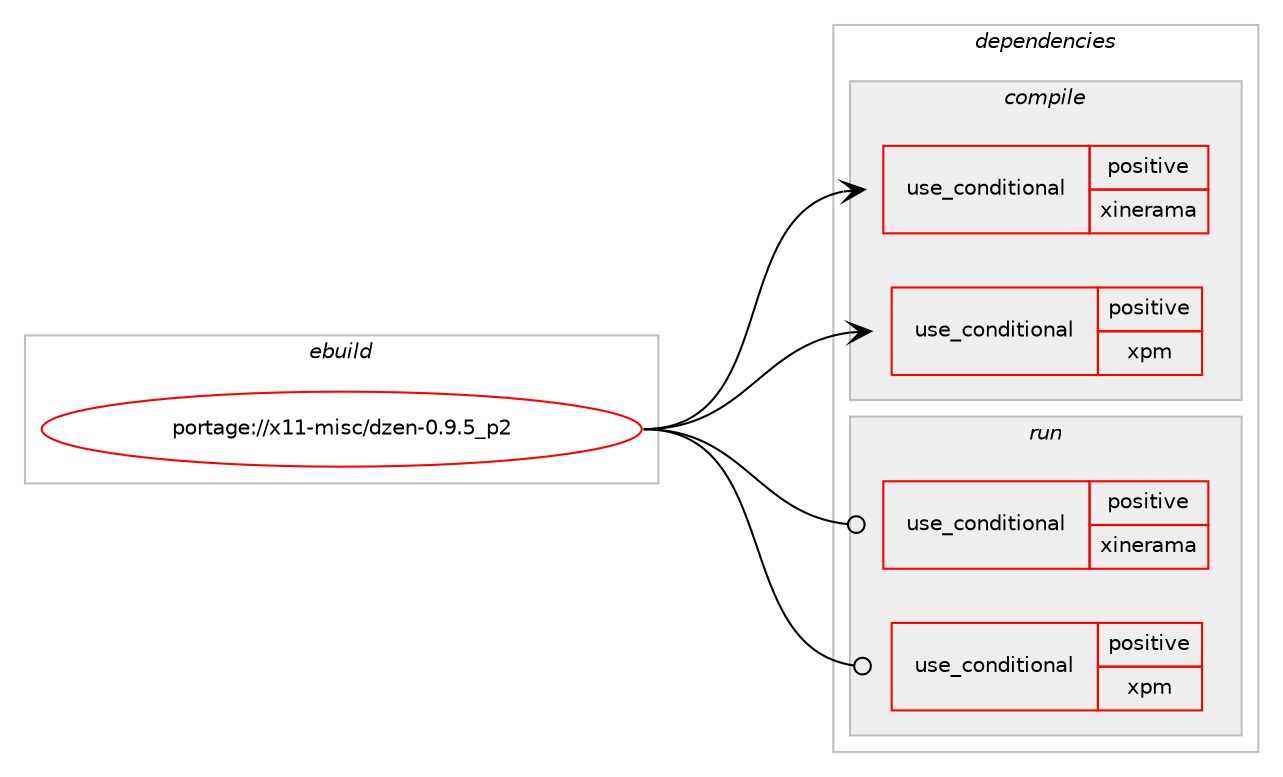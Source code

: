 digraph prolog {

# *************
# Graph options
# *************

newrank=true;
concentrate=true;
compound=true;
graph [rankdir=LR,fontname=Helvetica,fontsize=10,ranksep=1.5];#, ranksep=2.5, nodesep=0.2];
edge  [arrowhead=vee];
node  [fontname=Helvetica,fontsize=10];

# **********
# The ebuild
# **********

subgraph cluster_leftcol {
color=gray;
rank=same;
label=<<i>ebuild</i>>;
id [label="portage://x11-misc/dzen-0.9.5_p2", color=red, width=4, href="../x11-misc/dzen-0.9.5_p2.svg"];
}

# ****************
# The dependencies
# ****************

subgraph cluster_midcol {
color=gray;
label=<<i>dependencies</i>>;
subgraph cluster_compile {
fillcolor="#eeeeee";
style=filled;
label=<<i>compile</i>>;
subgraph cond119252 {
dependency229441 [label=<<TABLE BORDER="0" CELLBORDER="1" CELLSPACING="0" CELLPADDING="4"><TR><TD ROWSPAN="3" CELLPADDING="10">use_conditional</TD></TR><TR><TD>positive</TD></TR><TR><TD>xinerama</TD></TR></TABLE>>, shape=none, color=red];
# *** BEGIN UNKNOWN DEPENDENCY TYPE (TODO) ***
# dependency229441 -> package_dependency(portage://x11-misc/dzen-0.9.5_p2,install,no,x11-libs,libXinerama,none,[,,],[],[])
# *** END UNKNOWN DEPENDENCY TYPE (TODO) ***

}
id:e -> dependency229441:w [weight=20,style="solid",arrowhead="vee"];
subgraph cond119253 {
dependency229442 [label=<<TABLE BORDER="0" CELLBORDER="1" CELLSPACING="0" CELLPADDING="4"><TR><TD ROWSPAN="3" CELLPADDING="10">use_conditional</TD></TR><TR><TD>positive</TD></TR><TR><TD>xpm</TD></TR></TABLE>>, shape=none, color=red];
# *** BEGIN UNKNOWN DEPENDENCY TYPE (TODO) ***
# dependency229442 -> package_dependency(portage://x11-misc/dzen-0.9.5_p2,install,no,x11-libs,libXpm,none,[,,],[],[])
# *** END UNKNOWN DEPENDENCY TYPE (TODO) ***

}
id:e -> dependency229442:w [weight=20,style="solid",arrowhead="vee"];
# *** BEGIN UNKNOWN DEPENDENCY TYPE (TODO) ***
# id -> package_dependency(portage://x11-misc/dzen-0.9.5_p2,install,no,x11-base,xorg-proto,none,[,,],[],[])
# *** END UNKNOWN DEPENDENCY TYPE (TODO) ***

# *** BEGIN UNKNOWN DEPENDENCY TYPE (TODO) ***
# id -> package_dependency(portage://x11-misc/dzen-0.9.5_p2,install,no,x11-libs,libX11,none,[,,],[],[])
# *** END UNKNOWN DEPENDENCY TYPE (TODO) ***

# *** BEGIN UNKNOWN DEPENDENCY TYPE (TODO) ***
# id -> package_dependency(portage://x11-misc/dzen-0.9.5_p2,install,no,x11-libs,libXft,none,[,,],[],[])
# *** END UNKNOWN DEPENDENCY TYPE (TODO) ***

}
subgraph cluster_compileandrun {
fillcolor="#eeeeee";
style=filled;
label=<<i>compile and run</i>>;
}
subgraph cluster_run {
fillcolor="#eeeeee";
style=filled;
label=<<i>run</i>>;
subgraph cond119254 {
dependency229443 [label=<<TABLE BORDER="0" CELLBORDER="1" CELLSPACING="0" CELLPADDING="4"><TR><TD ROWSPAN="3" CELLPADDING="10">use_conditional</TD></TR><TR><TD>positive</TD></TR><TR><TD>xinerama</TD></TR></TABLE>>, shape=none, color=red];
# *** BEGIN UNKNOWN DEPENDENCY TYPE (TODO) ***
# dependency229443 -> package_dependency(portage://x11-misc/dzen-0.9.5_p2,run,no,x11-libs,libXinerama,none,[,,],[],[])
# *** END UNKNOWN DEPENDENCY TYPE (TODO) ***

}
id:e -> dependency229443:w [weight=20,style="solid",arrowhead="odot"];
subgraph cond119255 {
dependency229444 [label=<<TABLE BORDER="0" CELLBORDER="1" CELLSPACING="0" CELLPADDING="4"><TR><TD ROWSPAN="3" CELLPADDING="10">use_conditional</TD></TR><TR><TD>positive</TD></TR><TR><TD>xpm</TD></TR></TABLE>>, shape=none, color=red];
# *** BEGIN UNKNOWN DEPENDENCY TYPE (TODO) ***
# dependency229444 -> package_dependency(portage://x11-misc/dzen-0.9.5_p2,run,no,x11-libs,libXpm,none,[,,],[],[])
# *** END UNKNOWN DEPENDENCY TYPE (TODO) ***

}
id:e -> dependency229444:w [weight=20,style="solid",arrowhead="odot"];
# *** BEGIN UNKNOWN DEPENDENCY TYPE (TODO) ***
# id -> package_dependency(portage://x11-misc/dzen-0.9.5_p2,run,no,x11-libs,libX11,none,[,,],[],[])
# *** END UNKNOWN DEPENDENCY TYPE (TODO) ***

# *** BEGIN UNKNOWN DEPENDENCY TYPE (TODO) ***
# id -> package_dependency(portage://x11-misc/dzen-0.9.5_p2,run,no,x11-libs,libXft,none,[,,],[],[])
# *** END UNKNOWN DEPENDENCY TYPE (TODO) ***

}
}

# **************
# The candidates
# **************

subgraph cluster_choices {
rank=same;
color=gray;
label=<<i>candidates</i>>;

}

}

